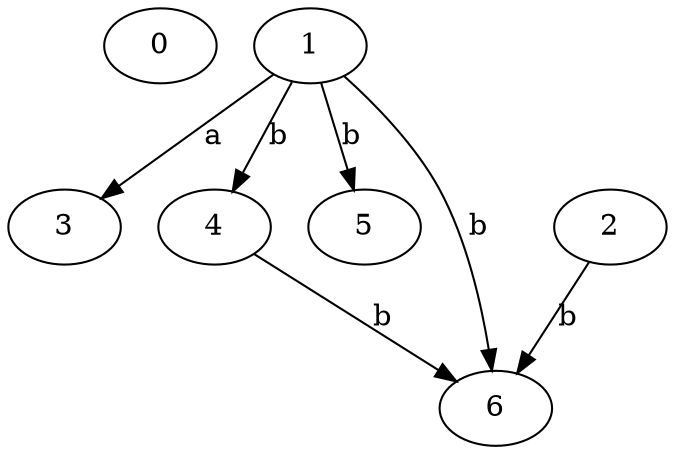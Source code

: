 strict digraph  {
0;
1;
2;
3;
4;
5;
6;
1 -> 3  [label=a];
1 -> 4  [label=b];
1 -> 5  [label=b];
1 -> 6  [label=b];
2 -> 6  [label=b];
4 -> 6  [label=b];
}
